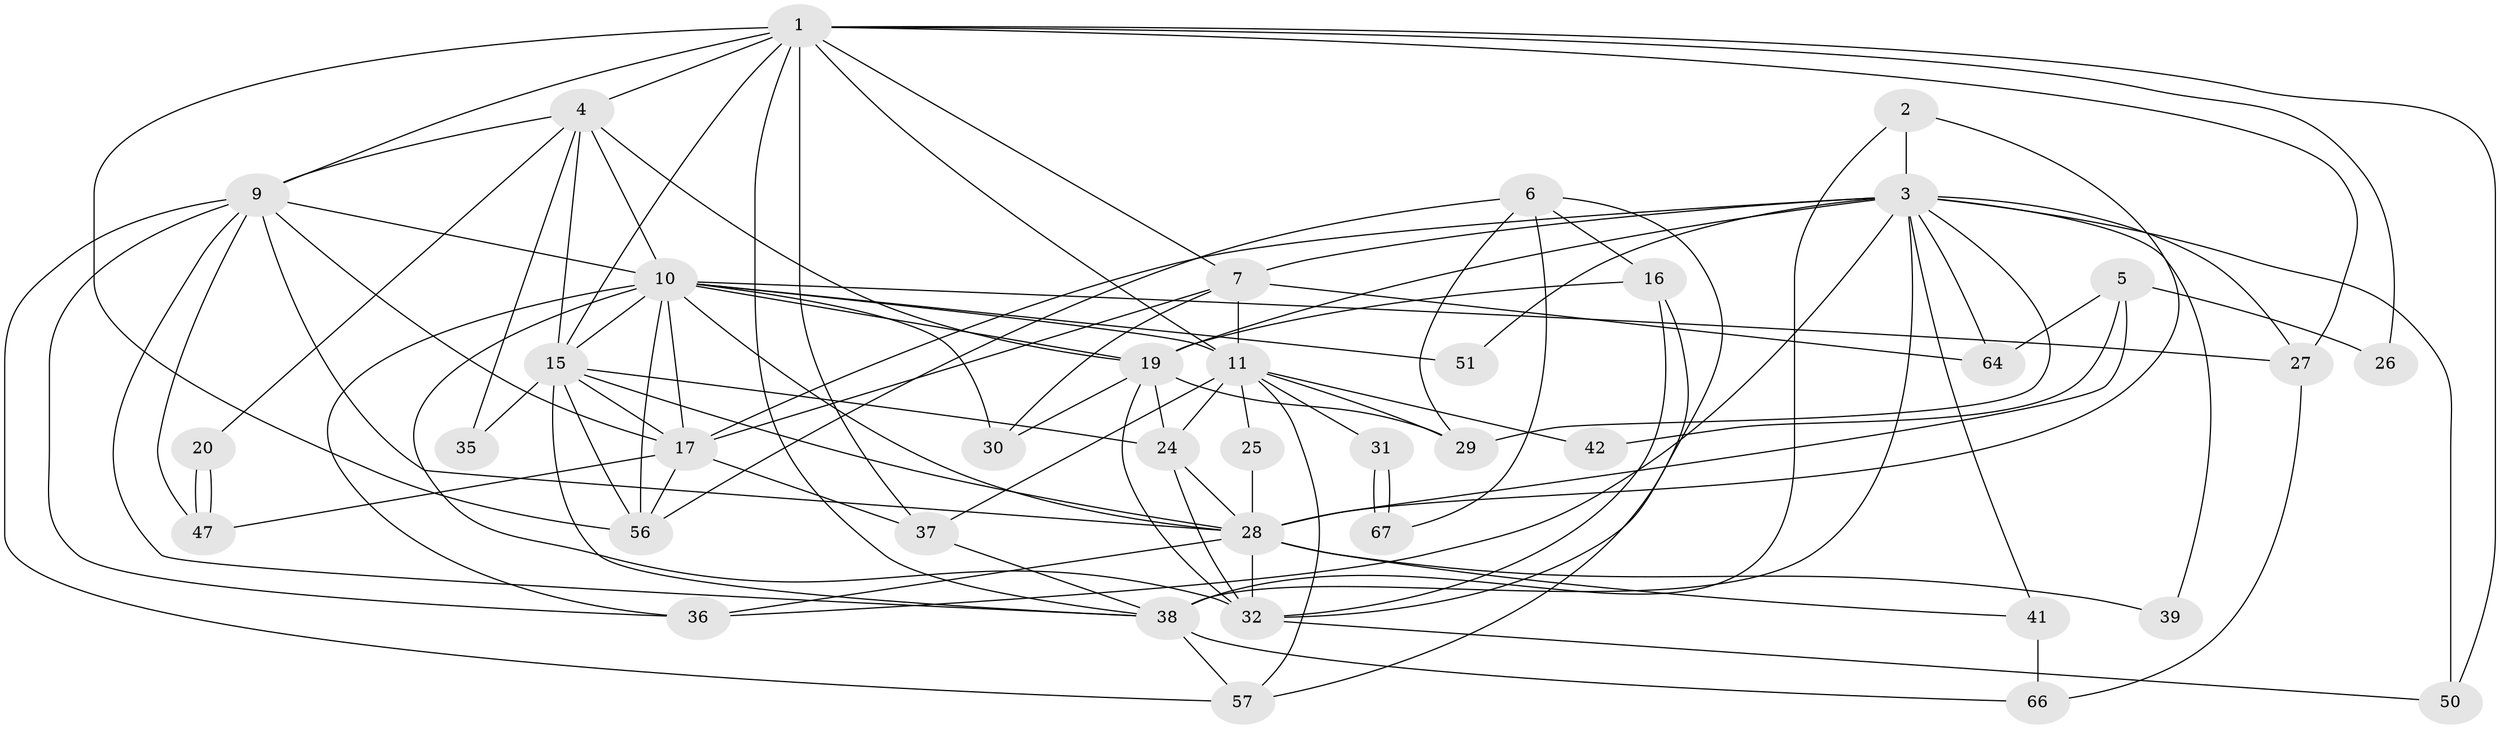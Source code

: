 // original degree distribution, {5: 0.1282051282051282, 3: 0.3717948717948718, 6: 0.07692307692307693, 4: 0.2564102564102564, 2: 0.08974358974358974, 7: 0.0641025641025641, 10: 0.01282051282051282}
// Generated by graph-tools (version 1.1) at 2025/15/03/09/25 04:15:19]
// undirected, 39 vertices, 103 edges
graph export_dot {
graph [start="1"]
  node [color=gray90,style=filled];
  1 [super="+21"];
  2;
  3 [super="+12+14+33"];
  4 [super="+23+8"];
  5;
  6 [super="+40"];
  7 [super="+18+44"];
  9 [super="+58+62"];
  10 [super="+13"];
  11 [super="+74"];
  15 [super="+65+69"];
  16;
  17 [super="+53+46"];
  19 [super="+61+34"];
  20;
  24 [super="+54+60"];
  25;
  26;
  27;
  28 [super="+48+43+63"];
  29 [super="+71"];
  30;
  31;
  32 [super="+52"];
  35;
  36;
  37;
  38 [super="+45"];
  39;
  41;
  42;
  47;
  50;
  51;
  56;
  57;
  64;
  66;
  67;
  1 -- 26;
  1 -- 7;
  1 -- 15;
  1 -- 4;
  1 -- 37;
  1 -- 38;
  1 -- 9 [weight=2];
  1 -- 11 [weight=2];
  1 -- 50;
  1 -- 56;
  1 -- 27;
  2 -- 3;
  2 -- 28;
  2 -- 38;
  3 -- 38 [weight=2];
  3 -- 36;
  3 -- 7 [weight=2];
  3 -- 39;
  3 -- 50;
  3 -- 51;
  3 -- 27 [weight=2];
  3 -- 29 [weight=2];
  3 -- 41;
  3 -- 17;
  3 -- 19;
  3 -- 64;
  4 -- 9 [weight=2];
  4 -- 35;
  4 -- 10 [weight=3];
  4 -- 20;
  4 -- 15;
  4 -- 19;
  5 -- 64;
  5 -- 26;
  5 -- 42;
  5 -- 28;
  6 -- 16;
  6 -- 32;
  6 -- 56;
  6 -- 67;
  6 -- 29;
  7 -- 17;
  7 -- 30;
  7 -- 64;
  7 -- 11;
  9 -- 57;
  9 -- 36;
  9 -- 38;
  9 -- 47;
  9 -- 10;
  9 -- 28;
  9 -- 17;
  10 -- 15 [weight=2];
  10 -- 32;
  10 -- 36;
  10 -- 11;
  10 -- 17;
  10 -- 19;
  10 -- 51;
  10 -- 56;
  10 -- 27;
  10 -- 28;
  10 -- 30;
  11 -- 37;
  11 -- 42;
  11 -- 25;
  11 -- 57;
  11 -- 31;
  11 -- 29;
  11 -- 24;
  15 -- 56;
  15 -- 35;
  15 -- 24;
  15 -- 28;
  15 -- 38;
  15 -- 17;
  16 -- 57;
  16 -- 19;
  16 -- 32;
  17 -- 37;
  17 -- 56;
  17 -- 47;
  19 -- 32;
  19 -- 29;
  19 -- 24;
  19 -- 30;
  20 -- 47;
  20 -- 47;
  24 -- 28;
  24 -- 32;
  25 -- 28 [weight=2];
  27 -- 66;
  28 -- 36;
  28 -- 39;
  28 -- 32 [weight=2];
  28 -- 41;
  31 -- 67;
  31 -- 67;
  32 -- 50;
  37 -- 38;
  38 -- 66;
  38 -- 57;
  41 -- 66;
}
